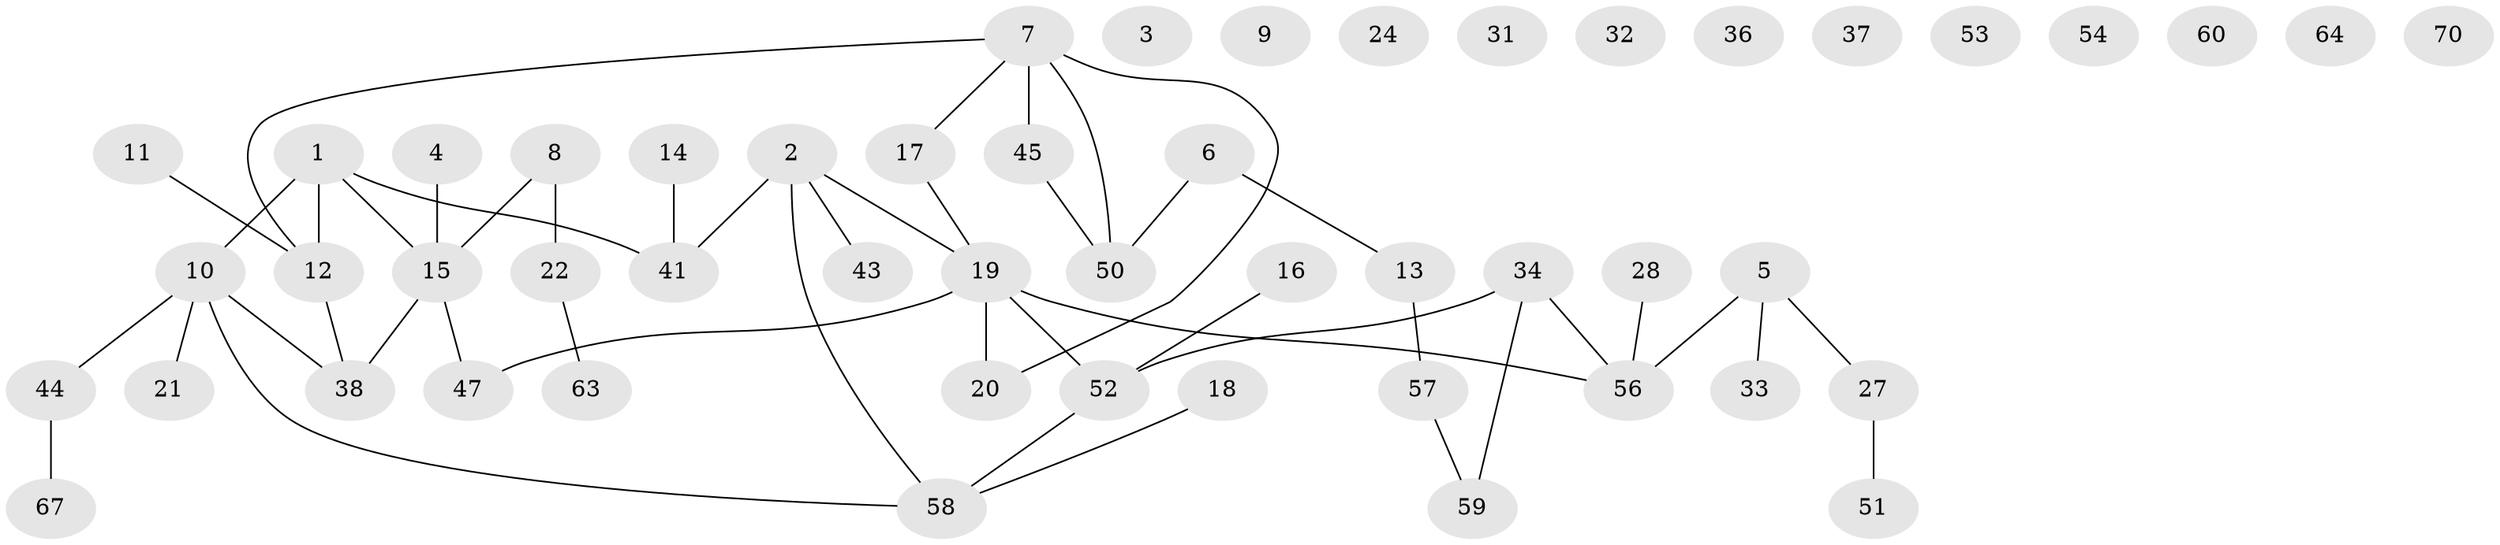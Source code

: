 // original degree distribution, {3: 0.20270270270270271, 2: 0.28378378378378377, 0: 0.16216216216216217, 1: 0.22972972972972974, 4: 0.0945945945945946, 5: 0.02702702702702703}
// Generated by graph-tools (version 1.1) at 2025/41/03/06/25 10:41:24]
// undirected, 51 vertices, 48 edges
graph export_dot {
graph [start="1"]
  node [color=gray90,style=filled];
  1 [super="+23"];
  2 [super="+29"];
  3;
  4;
  5 [super="+26"];
  6 [super="+72"];
  7 [super="+55"];
  8;
  9;
  10 [super="+42"];
  11;
  12 [super="+74"];
  13 [super="+35"];
  14 [super="+30"];
  15 [super="+46"];
  16;
  17;
  18;
  19 [super="+49"];
  20 [super="+25"];
  21;
  22 [super="+68"];
  24;
  27 [super="+39"];
  28;
  31;
  32;
  33 [super="+40"];
  34 [super="+48"];
  36;
  37;
  38;
  41;
  43;
  44 [super="+71"];
  45;
  47;
  50 [super="+65"];
  51;
  52 [super="+69"];
  53;
  54;
  56 [super="+66"];
  57 [super="+61"];
  58 [super="+73"];
  59 [super="+62"];
  60;
  63;
  64;
  67;
  70;
  1 -- 41;
  1 -- 15;
  1 -- 10;
  1 -- 12;
  2 -- 19;
  2 -- 41;
  2 -- 43;
  2 -- 58;
  4 -- 15;
  5 -- 27;
  5 -- 56;
  5 -- 33;
  6 -- 50;
  6 -- 13;
  7 -- 17;
  7 -- 20;
  7 -- 45;
  7 -- 12;
  7 -- 50;
  8 -- 15;
  8 -- 22;
  10 -- 21;
  10 -- 38;
  10 -- 44;
  10 -- 58;
  11 -- 12;
  12 -- 38;
  13 -- 57;
  14 -- 41;
  15 -- 47;
  15 -- 38;
  16 -- 52;
  17 -- 19;
  18 -- 58;
  19 -- 47;
  19 -- 56;
  19 -- 20;
  19 -- 52;
  22 -- 63;
  27 -- 51;
  28 -- 56;
  34 -- 52;
  34 -- 59;
  34 -- 56;
  44 -- 67;
  45 -- 50;
  52 -- 58;
  57 -- 59;
}
